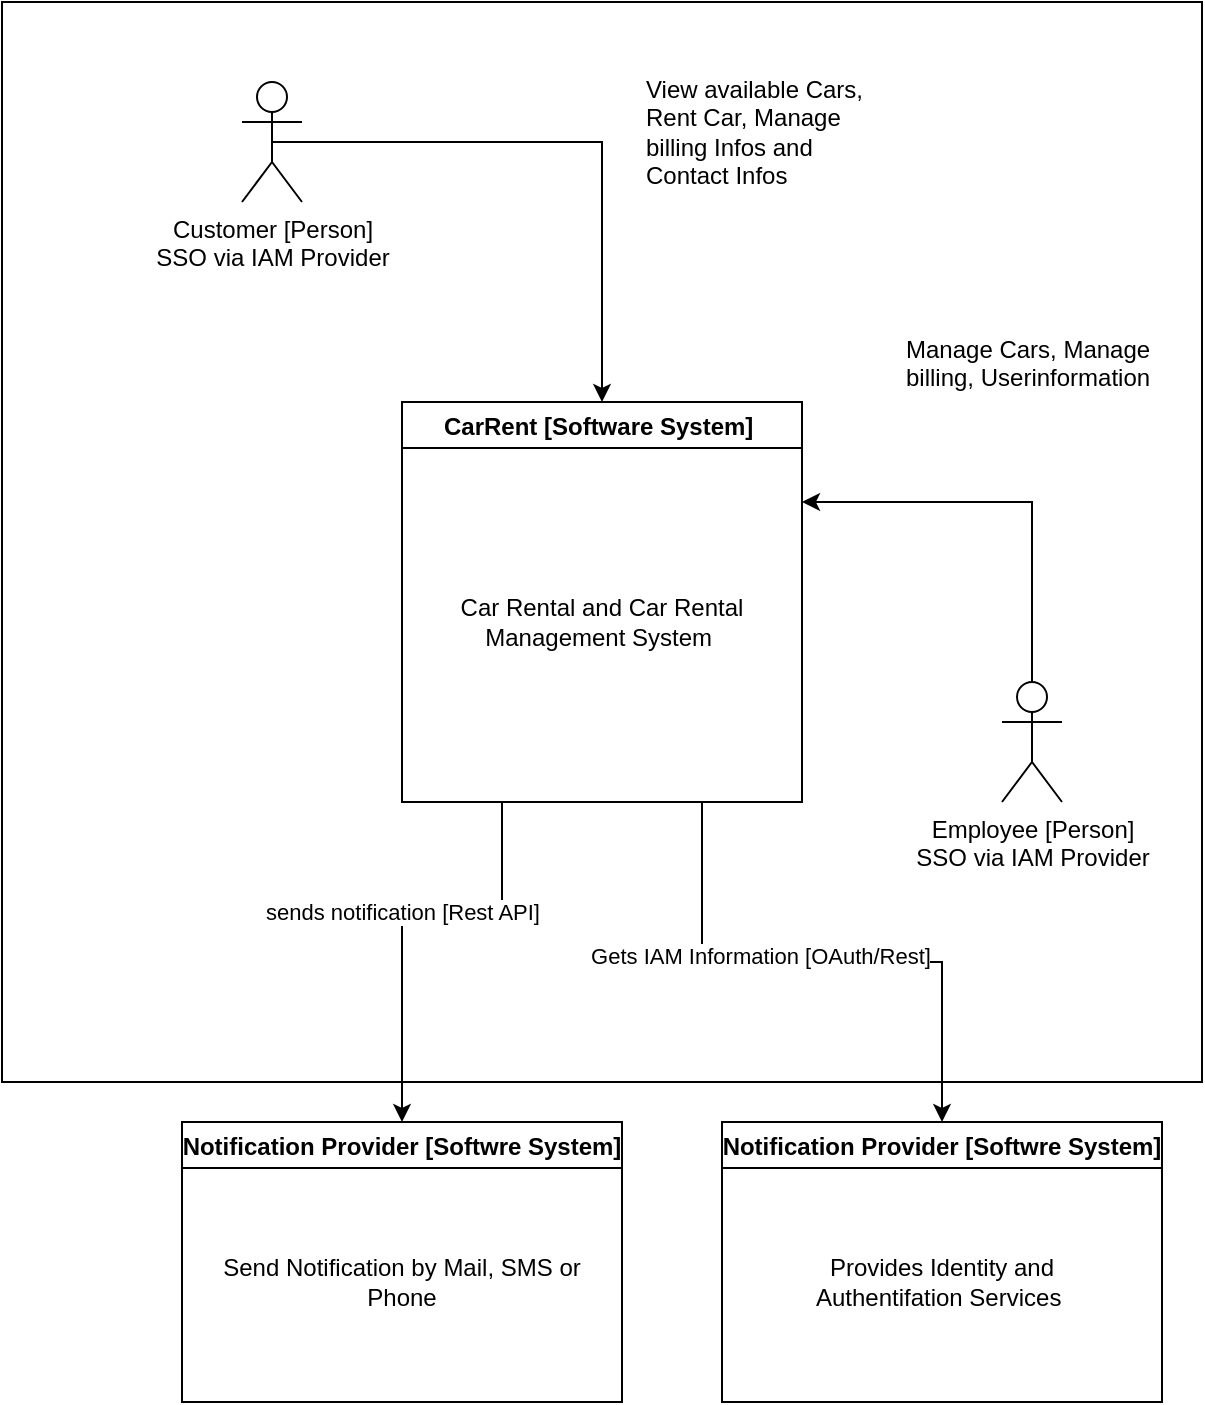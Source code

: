 <mxfile version="20.3.0" type="github">
  <diagram id="8CPqfHhHUvQ159KA6zUy" name="Seite-1">
    <mxGraphModel dx="700" dy="825" grid="1" gridSize="10" guides="1" tooltips="1" connect="1" arrows="1" fold="1" page="1" pageScale="1" pageWidth="827" pageHeight="1169" math="0" shadow="0">
      <root>
        <mxCell id="0" />
        <mxCell id="1" parent="0" />
        <mxCell id="TTw7TrBOl0EUvStgv37W-1" value="" style="rounded=0;whiteSpace=wrap;html=1;" vertex="1" parent="1">
          <mxGeometry x="80" y="40" width="600" height="540" as="geometry" />
        </mxCell>
        <mxCell id="TTw7TrBOl0EUvStgv37W-6" style="edgeStyle=orthogonalEdgeStyle;rounded=0;orthogonalLoop=1;jettySize=auto;html=1;exitX=0.5;exitY=0.5;exitDx=0;exitDy=0;exitPerimeter=0;" edge="1" parent="1" source="TTw7TrBOl0EUvStgv37W-2" target="TTw7TrBOl0EUvStgv37W-4">
          <mxGeometry relative="1" as="geometry" />
        </mxCell>
        <mxCell id="TTw7TrBOl0EUvStgv37W-2" value="Customer [Person]&lt;br&gt;SSO via IAM Provider" style="shape=umlActor;verticalLabelPosition=bottom;verticalAlign=top;html=1;" vertex="1" parent="1">
          <mxGeometry x="200" y="80" width="30" height="60" as="geometry" />
        </mxCell>
        <mxCell id="TTw7TrBOl0EUvStgv37W-8" style="edgeStyle=orthogonalEdgeStyle;rounded=0;orthogonalLoop=1;jettySize=auto;html=1;exitX=0.5;exitY=0;exitDx=0;exitDy=0;exitPerimeter=0;entryX=1;entryY=0.25;entryDx=0;entryDy=0;" edge="1" parent="1" source="TTw7TrBOl0EUvStgv37W-3" target="TTw7TrBOl0EUvStgv37W-4">
          <mxGeometry relative="1" as="geometry" />
        </mxCell>
        <mxCell id="TTw7TrBOl0EUvStgv37W-3" value="Employee [Person]&lt;br&gt;SSO via IAM Provider" style="shape=umlActor;verticalLabelPosition=bottom;verticalAlign=top;html=1;" vertex="1" parent="1">
          <mxGeometry x="580" y="380" width="30" height="60" as="geometry" />
        </mxCell>
        <mxCell id="TTw7TrBOl0EUvStgv37W-16" style="edgeStyle=orthogonalEdgeStyle;rounded=0;orthogonalLoop=1;jettySize=auto;html=1;exitX=0.75;exitY=1;exitDx=0;exitDy=0;" edge="1" parent="1" source="TTw7TrBOl0EUvStgv37W-4" target="TTw7TrBOl0EUvStgv37W-13">
          <mxGeometry relative="1" as="geometry" />
        </mxCell>
        <mxCell id="TTw7TrBOl0EUvStgv37W-18" value="Gets IAM Information [OAuth/Rest]" style="edgeLabel;html=1;align=center;verticalAlign=middle;resizable=0;points=[];" vertex="1" connectable="0" parent="TTw7TrBOl0EUvStgv37W-16">
          <mxGeometry x="-0.221" y="3" relative="1" as="geometry">
            <mxPoint as="offset" />
          </mxGeometry>
        </mxCell>
        <mxCell id="TTw7TrBOl0EUvStgv37W-17" value="sends notification [Rest API]" style="edgeStyle=orthogonalEdgeStyle;rounded=0;orthogonalLoop=1;jettySize=auto;html=1;exitX=0.25;exitY=1;exitDx=0;exitDy=0;" edge="1" parent="1" source="TTw7TrBOl0EUvStgv37W-4" target="TTw7TrBOl0EUvStgv37W-11">
          <mxGeometry relative="1" as="geometry">
            <Array as="points">
              <mxPoint x="330" y="490" />
              <mxPoint x="280" y="490" />
            </Array>
          </mxGeometry>
        </mxCell>
        <mxCell id="TTw7TrBOl0EUvStgv37W-4" value="CarRent [Software System] " style="swimlane;" vertex="1" parent="1">
          <mxGeometry x="280" y="240" width="200" height="200" as="geometry" />
        </mxCell>
        <mxCell id="TTw7TrBOl0EUvStgv37W-5" value="Car Rental and Car Rental Management System&amp;nbsp;" style="text;html=1;strokeColor=none;fillColor=none;align=center;verticalAlign=middle;whiteSpace=wrap;rounded=0;" vertex="1" parent="TTw7TrBOl0EUvStgv37W-4">
          <mxGeometry x="10" y="30" width="180" height="160" as="geometry" />
        </mxCell>
        <mxCell id="TTw7TrBOl0EUvStgv37W-9" value="View available Cars, Rent Car, Manage billing Infos and Contact Infos" style="text;html=1;strokeColor=none;fillColor=none;align=left;verticalAlign=top;whiteSpace=wrap;rounded=0;" vertex="1" parent="1">
          <mxGeometry x="400" y="70" width="130" height="80" as="geometry" />
        </mxCell>
        <mxCell id="TTw7TrBOl0EUvStgv37W-10" value="Manage Cars, Manage billing, Userinformation" style="text;html=1;strokeColor=none;fillColor=none;align=left;verticalAlign=top;whiteSpace=wrap;rounded=0;" vertex="1" parent="1">
          <mxGeometry x="530" y="200" width="130" height="80" as="geometry" />
        </mxCell>
        <mxCell id="TTw7TrBOl0EUvStgv37W-11" value="Notification Provider [Softwre System]" style="swimlane;" vertex="1" parent="1">
          <mxGeometry x="170" y="600" width="220" height="140" as="geometry" />
        </mxCell>
        <mxCell id="TTw7TrBOl0EUvStgv37W-12" value="Send Notification by Mail, SMS or Phone" style="text;html=1;strokeColor=none;fillColor=none;align=center;verticalAlign=middle;whiteSpace=wrap;rounded=0;" vertex="1" parent="TTw7TrBOl0EUvStgv37W-11">
          <mxGeometry x="10" y="30" width="200" height="100" as="geometry" />
        </mxCell>
        <mxCell id="TTw7TrBOl0EUvStgv37W-13" value="Notification Provider [Softwre System]" style="swimlane;" vertex="1" parent="1">
          <mxGeometry x="440" y="600" width="220" height="140" as="geometry" />
        </mxCell>
        <mxCell id="TTw7TrBOl0EUvStgv37W-14" value="Provides Identity and Authentifation&amp;nbsp;Services&amp;nbsp;" style="text;html=1;strokeColor=none;fillColor=none;align=center;verticalAlign=middle;whiteSpace=wrap;rounded=0;" vertex="1" parent="TTw7TrBOl0EUvStgv37W-13">
          <mxGeometry x="10" y="30" width="200" height="100" as="geometry" />
        </mxCell>
      </root>
    </mxGraphModel>
  </diagram>
</mxfile>
